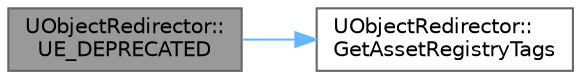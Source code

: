 digraph "UObjectRedirector::UE_DEPRECATED"
{
 // INTERACTIVE_SVG=YES
 // LATEX_PDF_SIZE
  bgcolor="transparent";
  edge [fontname=Helvetica,fontsize=10,labelfontname=Helvetica,labelfontsize=10];
  node [fontname=Helvetica,fontsize=10,shape=box,height=0.2,width=0.4];
  rankdir="LR";
  Node1 [id="Node000001",label="UObjectRedirector::\lUE_DEPRECATED",height=0.2,width=0.4,color="gray40", fillcolor="grey60", style="filled", fontcolor="black",tooltip=" "];
  Node1 -> Node2 [id="edge1_Node000001_Node000002",color="steelblue1",style="solid",tooltip=" "];
  Node2 [id="Node000002",label="UObjectRedirector::\lGetAssetRegistryTags",height=0.2,width=0.4,color="grey40", fillcolor="white", style="filled",URL="$d6/d5d/classUObjectRedirector.html#a540290840fd0588f2d5bf627ed159d09",tooltip="Gathers a list of asset registry searchable tags which are name/value pairs with some type informatio..."];
}
